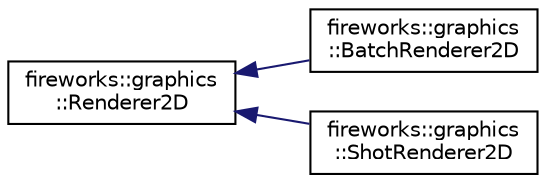 digraph "Graphical Class Hierarchy"
{
 // LATEX_PDF_SIZE
  edge [fontname="Helvetica",fontsize="10",labelfontname="Helvetica",labelfontsize="10"];
  node [fontname="Helvetica",fontsize="10",shape=record];
  rankdir="LR";
  Node0 [label="fireworks::graphics\l::Renderer2D",height=0.2,width=0.4,color="black", fillcolor="white", style="filled",URL="$classfireworks_1_1graphics_1_1_renderer2_d.html",tooltip="Forward declaration of the graphics::Renderable2D."];
  Node0 -> Node1 [dir="back",color="midnightblue",fontsize="10",style="solid",fontname="Helvetica"];
  Node1 [label="fireworks::graphics\l::BatchRenderer2D",height=0.2,width=0.4,color="black", fillcolor="white", style="filled",URL="$classfireworks_1_1graphics_1_1_batch_renderer2_d.html",tooltip="Renders the renderables in a single draw call using batching."];
  Node0 -> Node2 [dir="back",color="midnightblue",fontsize="10",style="solid",fontname="Helvetica"];
  Node2 [label="fireworks::graphics\l::ShotRenderer2D",height=0.2,width=0.4,color="black", fillcolor="white", style="filled",URL="$classfireworks_1_1graphics_1_1_shot_renderer2_d.html",tooltip="Renders the renderables on a per draw call basis."];
}
